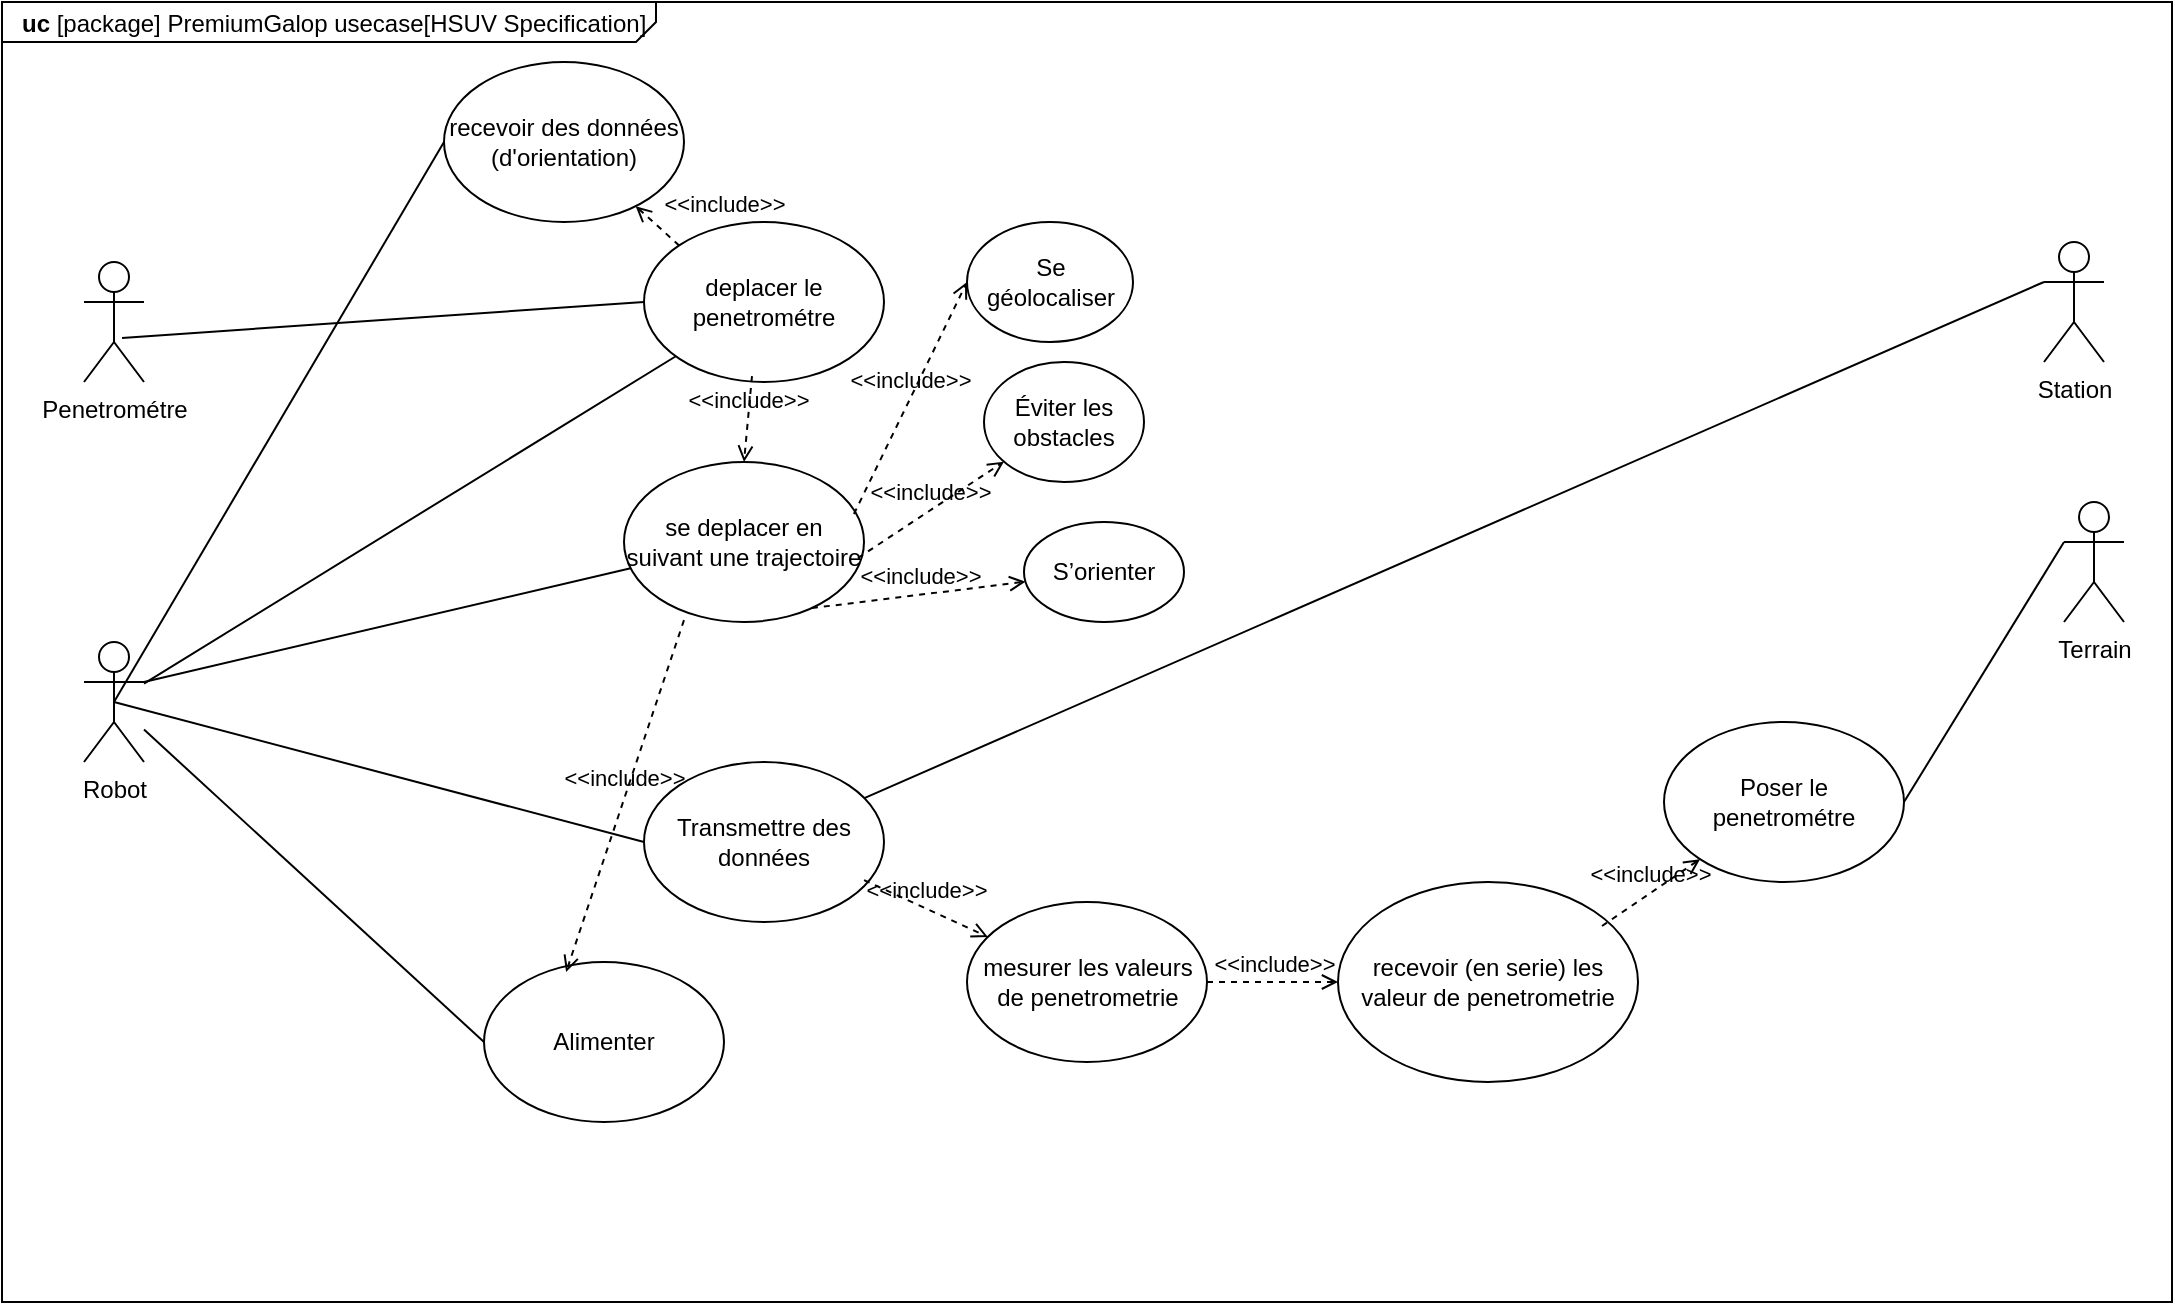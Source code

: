 <mxfile version="26.0.6">
  <diagram name="Page-1" id="929967ad-93f9-6ef4-fab6-5d389245f69c">
    <mxGraphModel dx="954" dy="600" grid="1" gridSize="10" guides="1" tooltips="1" connect="1" arrows="1" fold="1" page="1" pageScale="1.5" pageWidth="1169" pageHeight="826" background="none" math="0" shadow="0">
      <root>
        <mxCell id="0" style=";html=1;" />
        <mxCell id="1" style=";html=1;" parent="0" />
        <mxCell id="1672d66443f91eb5-1" value="&lt;p style=&quot;margin: 0px ; margin-top: 4px ; margin-left: 10px ; text-align: left&quot;&gt;&lt;b&gt;uc&lt;/b&gt; [package] PremiumGalop usecase[HSUV Specification]&lt;/p&gt;" style="html=1;strokeWidth=1;shape=mxgraph.sysml.package;html=1;overflow=fill;whiteSpace=wrap;fillColor=none;gradientColor=none;fontSize=12;align=center;labelX=327.64;" parent="1" vertex="1">
          <mxGeometry x="209" y="80" width="1085" height="650" as="geometry" />
        </mxCell>
        <mxCell id="xCyyZixQw2WoGiizkKXN-24" value="deplacer le penetrométre" style="ellipse;whiteSpace=wrap;html=1;" parent="1" vertex="1">
          <mxGeometry x="530" y="190" width="120" height="80" as="geometry" />
        </mxCell>
        <mxCell id="xCyyZixQw2WoGiizkKXN-25" value="Penetrométre" style="shape=umlActor;verticalLabelPosition=bottom;verticalAlign=top;html=1;" parent="1" vertex="1">
          <mxGeometry x="250" y="210" width="30" height="60" as="geometry" />
        </mxCell>
        <mxCell id="xCyyZixQw2WoGiizkKXN-34" value="mesurer les valeurs de penetrometrie" style="ellipse;whiteSpace=wrap;html=1;" parent="1" vertex="1">
          <mxGeometry x="691.5" y="530" width="120" height="80" as="geometry" />
        </mxCell>
        <mxCell id="xCyyZixQw2WoGiizkKXN-35" value="recevoir (en serie) les valeur de penetrometrie" style="ellipse;whiteSpace=wrap;html=1;" parent="1" vertex="1">
          <mxGeometry x="877" y="520" width="150" height="100" as="geometry" />
        </mxCell>
        <mxCell id="xCyyZixQw2WoGiizkKXN-36" value="Alimenter" style="ellipse;whiteSpace=wrap;html=1;" parent="1" vertex="1">
          <mxGeometry x="450" y="560" width="120" height="80" as="geometry" />
        </mxCell>
        <mxCell id="xCyyZixQw2WoGiizkKXN-37" value="Robot" style="shape=umlActor;verticalLabelPosition=bottom;verticalAlign=top;html=1;outlineConnect=0;" parent="1" vertex="1">
          <mxGeometry x="250" y="400" width="30" height="60" as="geometry" />
        </mxCell>
        <mxCell id="xCyyZixQw2WoGiizkKXN-38" value="Terrain" style="shape=umlActor;verticalLabelPosition=bottom;verticalAlign=top;html=1;outlineConnect=0;" parent="1" vertex="1">
          <mxGeometry x="1240" y="330" width="30" height="60" as="geometry" />
        </mxCell>
        <mxCell id="rB0loOmNJxee1lKb3a_r-1" value="se deplacer en suivant une trajectoire" style="ellipse;whiteSpace=wrap;html=1;" parent="1" vertex="1">
          <mxGeometry x="520" y="310" width="120" height="80" as="geometry" />
        </mxCell>
        <mxCell id="rB0loOmNJxee1lKb3a_r-2" value="recevoir des données&lt;div&gt;(d&#39;orientation)&lt;/div&gt;" style="ellipse;whiteSpace=wrap;html=1;" parent="1" vertex="1">
          <mxGeometry x="430" y="110" width="120" height="80" as="geometry" />
        </mxCell>
        <mxCell id="rB0loOmNJxee1lKb3a_r-3" value="Se géolocaliser" style="ellipse;whiteSpace=wrap;html=1;" parent="1" vertex="1">
          <mxGeometry x="691.5" y="190" width="83" height="60" as="geometry" />
        </mxCell>
        <mxCell id="rB0loOmNJxee1lKb3a_r-4" value="S’orienter" style="ellipse;whiteSpace=wrap;html=1;" parent="1" vertex="1">
          <mxGeometry x="720" y="340" width="80" height="50" as="geometry" />
        </mxCell>
        <mxCell id="rB0loOmNJxee1lKb3a_r-5" value="Transmettre des données" style="ellipse;whiteSpace=wrap;html=1;" parent="1" vertex="1">
          <mxGeometry x="530" y="460" width="120" height="80" as="geometry" />
        </mxCell>
        <mxCell id="rB0loOmNJxee1lKb3a_r-6" value="Éviter les obstacles" style="ellipse;whiteSpace=wrap;html=1;" parent="1" vertex="1">
          <mxGeometry x="700" y="260" width="80" height="60" as="geometry" />
        </mxCell>
        <mxCell id="rB0loOmNJxee1lKb3a_r-8" value="" style="endArrow=none;html=1;rounded=0;exitX=0.633;exitY=0.633;exitDx=0;exitDy=0;exitPerimeter=0;entryX=0;entryY=0.5;entryDx=0;entryDy=0;" parent="1" source="xCyyZixQw2WoGiizkKXN-25" target="xCyyZixQw2WoGiizkKXN-24" edge="1">
          <mxGeometry width="50" height="50" relative="1" as="geometry">
            <mxPoint x="710" y="410" as="sourcePoint" />
            <mxPoint x="760" y="360" as="targetPoint" />
          </mxGeometry>
        </mxCell>
        <mxCell id="rB0loOmNJxee1lKb3a_r-9" value="" style="endArrow=none;html=1;rounded=0;entryX=0;entryY=0.5;entryDx=0;entryDy=0;" parent="1" source="xCyyZixQw2WoGiizkKXN-37" target="xCyyZixQw2WoGiizkKXN-36" edge="1">
          <mxGeometry width="50" height="50" relative="1" as="geometry">
            <mxPoint x="710" y="410" as="sourcePoint" />
            <mxPoint x="760" y="360" as="targetPoint" />
          </mxGeometry>
        </mxCell>
        <mxCell id="rB0loOmNJxee1lKb3a_r-10" value="" style="endArrow=none;html=1;rounded=0;exitX=1;exitY=0.333;exitDx=0;exitDy=0;exitPerimeter=0;" parent="1" source="xCyyZixQw2WoGiizkKXN-37" target="rB0loOmNJxee1lKb3a_r-1" edge="1">
          <mxGeometry width="50" height="50" relative="1" as="geometry">
            <mxPoint x="710" y="410" as="sourcePoint" />
            <mxPoint x="760" y="360" as="targetPoint" />
          </mxGeometry>
        </mxCell>
        <mxCell id="rB0loOmNJxee1lKb3a_r-13" value="Poser le penetrométre" style="ellipse;whiteSpace=wrap;html=1;" parent="1" vertex="1">
          <mxGeometry x="1040" y="440" width="120" height="80" as="geometry" />
        </mxCell>
        <mxCell id="rB0loOmNJxee1lKb3a_r-14" value="" style="endArrow=none;html=1;rounded=0;exitX=0;exitY=0.5;exitDx=0;exitDy=0;entryX=0.5;entryY=0.5;entryDx=0;entryDy=0;entryPerimeter=0;" parent="1" source="rB0loOmNJxee1lKb3a_r-5" target="xCyyZixQw2WoGiizkKXN-37" edge="1">
          <mxGeometry width="50" height="50" relative="1" as="geometry">
            <mxPoint x="710" y="410" as="sourcePoint" />
            <mxPoint x="760" y="360" as="targetPoint" />
          </mxGeometry>
        </mxCell>
        <mxCell id="rB0loOmNJxee1lKb3a_r-21" value="" style="endArrow=none;html=1;rounded=0;exitX=1;exitY=0.5;exitDx=0;exitDy=0;entryX=0;entryY=0.333;entryDx=0;entryDy=0;entryPerimeter=0;" parent="1" source="rB0loOmNJxee1lKb3a_r-13" target="xCyyZixQw2WoGiizkKXN-38" edge="1">
          <mxGeometry width="50" height="50" relative="1" as="geometry">
            <mxPoint x="710" y="410" as="sourcePoint" />
            <mxPoint x="760" y="360" as="targetPoint" />
          </mxGeometry>
        </mxCell>
        <mxCell id="rB0loOmNJxee1lKb3a_r-34" value="" style="endArrow=none;html=1;rounded=0;" parent="1" source="xCyyZixQw2WoGiizkKXN-37" target="xCyyZixQw2WoGiizkKXN-24" edge="1">
          <mxGeometry width="50" height="50" relative="1" as="geometry">
            <mxPoint x="710" y="410" as="sourcePoint" />
            <mxPoint x="760" y="360" as="targetPoint" />
          </mxGeometry>
        </mxCell>
        <mxCell id="rB0loOmNJxee1lKb3a_r-35" value="" style="endArrow=none;html=1;rounded=0;exitX=0.5;exitY=0.5;exitDx=0;exitDy=0;exitPerimeter=0;entryX=0;entryY=0.5;entryDx=0;entryDy=0;" parent="1" source="xCyyZixQw2WoGiizkKXN-37" target="rB0loOmNJxee1lKb3a_r-2" edge="1">
          <mxGeometry width="50" height="50" relative="1" as="geometry">
            <mxPoint x="710" y="410" as="sourcePoint" />
            <mxPoint x="760" y="360" as="targetPoint" />
          </mxGeometry>
        </mxCell>
        <mxCell id="fWp1YGjvgy9XPaXJVnxt-2" value="&amp;lt;&amp;lt;include&amp;gt;&amp;gt;" style="edgeStyle=none;html=1;endArrow=open;verticalAlign=bottom;dashed=1;labelBackgroundColor=none;rounded=0;exitX=0.958;exitY=0.325;exitDx=0;exitDy=0;exitPerimeter=0;entryX=0;entryY=0.5;entryDx=0;entryDy=0;" parent="1" source="rB0loOmNJxee1lKb3a_r-1" target="rB0loOmNJxee1lKb3a_r-3" edge="1">
          <mxGeometry width="160" relative="1" as="geometry">
            <mxPoint x="1194" y="280" as="sourcePoint" />
            <mxPoint x="793" y="180.813" as="targetPoint" />
          </mxGeometry>
        </mxCell>
        <mxCell id="uX5HNvDPI6Vro0gKgDdW-1" value="&amp;lt;&amp;lt;include&amp;gt;&amp;gt;" style="edgeStyle=none;html=1;endArrow=open;verticalAlign=bottom;dashed=1;labelBackgroundColor=none;rounded=0;exitX=0.25;exitY=0.988;exitDx=0;exitDy=0;exitPerimeter=0;entryX=0.342;entryY=0.063;entryDx=0;entryDy=0;entryPerimeter=0;" parent="1" source="rB0loOmNJxee1lKb3a_r-1" target="xCyyZixQw2WoGiizkKXN-36" edge="1">
          <mxGeometry width="160" relative="1" as="geometry">
            <mxPoint x="650" y="380" as="sourcePoint" />
            <mxPoint x="810" y="380" as="targetPoint" />
          </mxGeometry>
        </mxCell>
        <mxCell id="uX5HNvDPI6Vro0gKgDdW-2" value="&amp;lt;&amp;lt;include&amp;gt;&amp;gt;" style="edgeStyle=none;html=1;endArrow=open;verticalAlign=bottom;dashed=1;labelBackgroundColor=none;rounded=0;exitX=0.975;exitY=0.6;exitDx=0;exitDy=0;exitPerimeter=0;" parent="1" source="rB0loOmNJxee1lKb3a_r-1" target="rB0loOmNJxee1lKb3a_r-6" edge="1">
          <mxGeometry width="160" relative="1" as="geometry">
            <mxPoint x="650" y="380" as="sourcePoint" />
            <mxPoint x="810" y="380" as="targetPoint" />
          </mxGeometry>
        </mxCell>
        <mxCell id="uX5HNvDPI6Vro0gKgDdW-3" value="&amp;lt;&amp;lt;include&amp;gt;&amp;gt;" style="edgeStyle=none;html=1;endArrow=open;verticalAlign=bottom;dashed=1;labelBackgroundColor=none;rounded=0;exitX=0.783;exitY=0.913;exitDx=0;exitDy=0;exitPerimeter=0;" parent="1" source="rB0loOmNJxee1lKb3a_r-1" target="rB0loOmNJxee1lKb3a_r-4" edge="1">
          <mxGeometry width="160" relative="1" as="geometry">
            <mxPoint x="650" y="380" as="sourcePoint" />
            <mxPoint x="810" y="380" as="targetPoint" />
          </mxGeometry>
        </mxCell>
        <mxCell id="uX5HNvDPI6Vro0gKgDdW-4" value="&amp;lt;&amp;lt;include&amp;gt;&amp;gt;" style="edgeStyle=none;html=1;endArrow=open;verticalAlign=bottom;dashed=1;labelBackgroundColor=none;rounded=0;exitX=0.917;exitY=0.738;exitDx=0;exitDy=0;exitPerimeter=0;" parent="1" source="rB0loOmNJxee1lKb3a_r-5" target="xCyyZixQw2WoGiizkKXN-34" edge="1">
          <mxGeometry width="160" relative="1" as="geometry">
            <mxPoint x="650" y="380" as="sourcePoint" />
            <mxPoint x="810" y="380" as="targetPoint" />
          </mxGeometry>
        </mxCell>
        <mxCell id="uX5HNvDPI6Vro0gKgDdW-5" value="&amp;lt;&amp;lt;include&amp;gt;&amp;gt;" style="edgeStyle=none;html=1;endArrow=open;verticalAlign=bottom;dashed=1;labelBackgroundColor=none;rounded=0;exitX=1;exitY=0.5;exitDx=0;exitDy=0;" parent="1" source="xCyyZixQw2WoGiizkKXN-34" target="xCyyZixQw2WoGiizkKXN-35" edge="1">
          <mxGeometry width="160" relative="1" as="geometry">
            <mxPoint x="650" y="380" as="sourcePoint" />
            <mxPoint x="810" y="380" as="targetPoint" />
          </mxGeometry>
        </mxCell>
        <mxCell id="uX5HNvDPI6Vro0gKgDdW-6" value="&amp;lt;&amp;lt;include&amp;gt;&amp;gt;" style="edgeStyle=none;html=1;endArrow=open;verticalAlign=bottom;dashed=1;labelBackgroundColor=none;rounded=0;exitX=0.88;exitY=0.22;exitDx=0;exitDy=0;exitPerimeter=0;" parent="1" source="xCyyZixQw2WoGiizkKXN-35" target="rB0loOmNJxee1lKb3a_r-13" edge="1">
          <mxGeometry width="160" relative="1" as="geometry">
            <mxPoint x="650" y="380" as="sourcePoint" />
            <mxPoint x="810" y="380" as="targetPoint" />
          </mxGeometry>
        </mxCell>
        <mxCell id="qCUjX7SW4Hq-vfT8Qb6m-1" value="&amp;lt;&amp;lt;include&amp;gt;&amp;gt;" style="edgeStyle=none;html=1;endArrow=open;verticalAlign=bottom;dashed=1;labelBackgroundColor=none;rounded=0;exitX=0.45;exitY=0.963;exitDx=0;exitDy=0;exitPerimeter=0;entryX=0.5;entryY=0;entryDx=0;entryDy=0;" edge="1" parent="1" source="xCyyZixQw2WoGiizkKXN-24" target="rB0loOmNJxee1lKb3a_r-1">
          <mxGeometry width="160" relative="1" as="geometry">
            <mxPoint x="610" y="310" as="sourcePoint" />
            <mxPoint x="770" y="310" as="targetPoint" />
          </mxGeometry>
        </mxCell>
        <mxCell id="qCUjX7SW4Hq-vfT8Qb6m-3" value="Station" style="shape=umlActor;html=1;verticalLabelPosition=bottom;verticalAlign=top;align=center;" vertex="1" parent="1">
          <mxGeometry x="1230" y="200" width="30" height="60" as="geometry" />
        </mxCell>
        <mxCell id="qCUjX7SW4Hq-vfT8Qb6m-4" value="" style="edgeStyle=none;html=1;endArrow=none;verticalAlign=bottom;rounded=0;exitX=0;exitY=0.333;exitDx=0;exitDy=0;exitPerimeter=0;" edge="1" parent="1" source="qCUjX7SW4Hq-vfT8Qb6m-3" target="rB0loOmNJxee1lKb3a_r-5">
          <mxGeometry width="160" relative="1" as="geometry">
            <mxPoint x="710" y="390" as="sourcePoint" />
            <mxPoint x="870" y="390" as="targetPoint" />
          </mxGeometry>
        </mxCell>
        <mxCell id="qCUjX7SW4Hq-vfT8Qb6m-5" value="&amp;lt;&amp;lt;include&amp;gt;&amp;gt;" style="edgeStyle=none;html=1;endArrow=open;verticalAlign=bottom;dashed=1;labelBackgroundColor=none;rounded=0;exitX=0;exitY=0;exitDx=0;exitDy=0;" edge="1" parent="1" source="xCyyZixQw2WoGiizkKXN-24" target="rB0loOmNJxee1lKb3a_r-2">
          <mxGeometry x="-1" y="-25" width="160" relative="1" as="geometry">
            <mxPoint x="590" y="400" as="sourcePoint" />
            <mxPoint x="750" y="400" as="targetPoint" />
            <mxPoint x="6" y="7" as="offset" />
          </mxGeometry>
        </mxCell>
      </root>
    </mxGraphModel>
  </diagram>
</mxfile>
